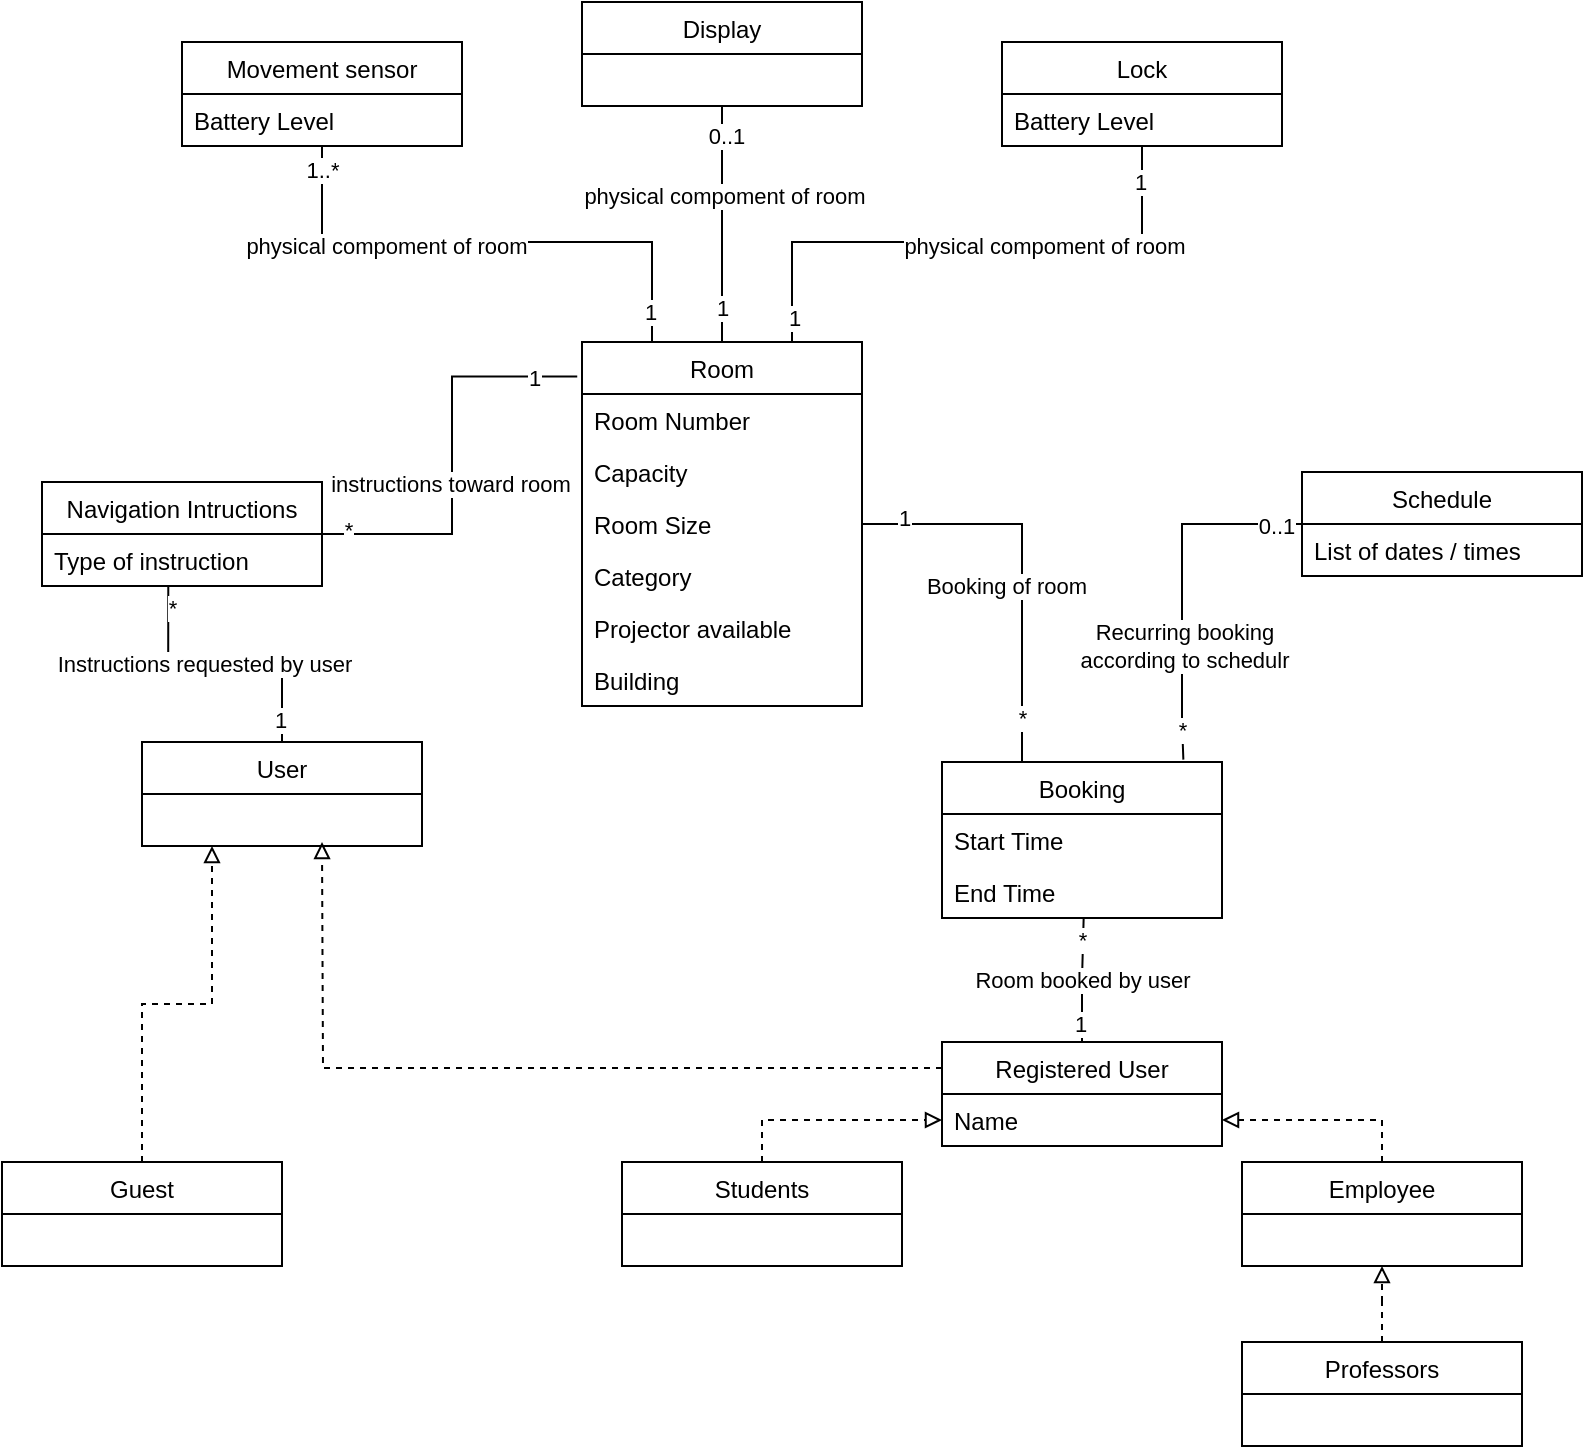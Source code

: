 <mxfile version="20.7.4" type="device"><diagram id="p7TzG50tO89NDVY94C6T" name="Seite-1"><mxGraphModel dx="1235" dy="1909" grid="1" gridSize="10" guides="1" tooltips="1" connect="1" arrows="1" fold="1" page="1" pageScale="1" pageWidth="827" pageHeight="1169" math="0" shadow="0"><root><mxCell id="0"/><mxCell id="1" parent="0"/><mxCell id="eThtC3nyLtHHpcoc88Fw-38" style="edgeStyle=orthogonalEdgeStyle;rounded=0;orthogonalLoop=1;jettySize=auto;html=1;entryX=1;entryY=0.5;entryDx=0;entryDy=0;endArrow=none;endFill=0;" edge="1" parent="1" source="eThtC3nyLtHHpcoc88Fw-1" target="eThtC3nyLtHHpcoc88Fw-29"><mxGeometry relative="1" as="geometry"><Array as="points"><mxPoint x="520" y="111"/></Array></mxGeometry></mxCell><mxCell id="eThtC3nyLtHHpcoc88Fw-39" value="1" style="edgeLabel;html=1;align=center;verticalAlign=middle;resizable=0;points=[];" vertex="1" connectable="0" parent="eThtC3nyLtHHpcoc88Fw-38"><mxGeometry x="0.794" y="-3" relative="1" as="geometry"><mxPoint as="offset"/></mxGeometry></mxCell><mxCell id="eThtC3nyLtHHpcoc88Fw-40" value="*" style="edgeLabel;html=1;align=center;verticalAlign=middle;resizable=0;points=[];" vertex="1" connectable="0" parent="eThtC3nyLtHHpcoc88Fw-38"><mxGeometry x="-0.78" relative="1" as="geometry"><mxPoint as="offset"/></mxGeometry></mxCell><mxCell id="eThtC3nyLtHHpcoc88Fw-106" value="Booking of room" style="edgeLabel;html=1;align=center;verticalAlign=middle;resizable=0;points=[];" vertex="1" connectable="0" parent="eThtC3nyLtHHpcoc88Fw-38"><mxGeometry x="-0.111" y="8" relative="1" as="geometry"><mxPoint as="offset"/></mxGeometry></mxCell><mxCell id="eThtC3nyLtHHpcoc88Fw-1" value="Booking" style="swimlane;fontStyle=0;childLayout=stackLayout;horizontal=1;startSize=26;fillColor=none;horizontalStack=0;resizeParent=1;resizeParentMax=0;resizeLast=0;collapsible=1;marginBottom=0;" vertex="1" parent="1"><mxGeometry x="480" y="230" width="140" height="78" as="geometry"/></mxCell><mxCell id="eThtC3nyLtHHpcoc88Fw-33" value="Start Time" style="text;strokeColor=none;fillColor=none;align=left;verticalAlign=top;spacingLeft=4;spacingRight=4;overflow=hidden;rotatable=0;points=[[0,0.5],[1,0.5]];portConstraint=eastwest;whiteSpace=wrap;html=1;" vertex="1" parent="eThtC3nyLtHHpcoc88Fw-1"><mxGeometry y="26" width="140" height="26" as="geometry"/></mxCell><mxCell id="eThtC3nyLtHHpcoc88Fw-34" value="End Time" style="text;strokeColor=none;fillColor=none;align=left;verticalAlign=top;spacingLeft=4;spacingRight=4;overflow=hidden;rotatable=0;points=[[0,0.5],[1,0.5]];portConstraint=eastwest;whiteSpace=wrap;html=1;" vertex="1" parent="eThtC3nyLtHHpcoc88Fw-1"><mxGeometry y="52" width="140" height="26" as="geometry"/></mxCell><mxCell id="eThtC3nyLtHHpcoc88Fw-10" value="Room" style="swimlane;fontStyle=0;childLayout=stackLayout;horizontal=1;startSize=26;fillColor=none;horizontalStack=0;resizeParent=1;resizeParentMax=0;resizeLast=0;collapsible=1;marginBottom=0;" vertex="1" parent="1"><mxGeometry x="300" y="20" width="140" height="182" as="geometry"/></mxCell><mxCell id="eThtC3nyLtHHpcoc88Fw-27" value="Room Number" style="text;strokeColor=none;fillColor=none;align=left;verticalAlign=top;spacingLeft=4;spacingRight=4;overflow=hidden;rotatable=0;points=[[0,0.5],[1,0.5]];portConstraint=eastwest;whiteSpace=wrap;html=1;" vertex="1" parent="eThtC3nyLtHHpcoc88Fw-10"><mxGeometry y="26" width="140" height="26" as="geometry"/></mxCell><mxCell id="eThtC3nyLtHHpcoc88Fw-28" value="Capacity" style="text;strokeColor=none;fillColor=none;align=left;verticalAlign=top;spacingLeft=4;spacingRight=4;overflow=hidden;rotatable=0;points=[[0,0.5],[1,0.5]];portConstraint=eastwest;whiteSpace=wrap;html=1;" vertex="1" parent="eThtC3nyLtHHpcoc88Fw-10"><mxGeometry y="52" width="140" height="26" as="geometry"/></mxCell><mxCell id="eThtC3nyLtHHpcoc88Fw-29" value="Room Size" style="text;strokeColor=none;fillColor=none;align=left;verticalAlign=top;spacingLeft=4;spacingRight=4;overflow=hidden;rotatable=0;points=[[0,0.5],[1,0.5]];portConstraint=eastwest;whiteSpace=wrap;html=1;" vertex="1" parent="eThtC3nyLtHHpcoc88Fw-10"><mxGeometry y="78" width="140" height="26" as="geometry"/></mxCell><mxCell id="eThtC3nyLtHHpcoc88Fw-30" value="Category" style="text;strokeColor=none;fillColor=none;align=left;verticalAlign=top;spacingLeft=4;spacingRight=4;overflow=hidden;rotatable=0;points=[[0,0.5],[1,0.5]];portConstraint=eastwest;whiteSpace=wrap;html=1;" vertex="1" parent="eThtC3nyLtHHpcoc88Fw-10"><mxGeometry y="104" width="140" height="26" as="geometry"/></mxCell><mxCell id="eThtC3nyLtHHpcoc88Fw-31" value="Projector available" style="text;strokeColor=none;fillColor=none;align=left;verticalAlign=top;spacingLeft=4;spacingRight=4;overflow=hidden;rotatable=0;points=[[0,0.5],[1,0.5]];portConstraint=eastwest;whiteSpace=wrap;html=1;" vertex="1" parent="eThtC3nyLtHHpcoc88Fw-10"><mxGeometry y="130" width="140" height="26" as="geometry"/></mxCell><mxCell id="eThtC3nyLtHHpcoc88Fw-87" value="Building" style="text;strokeColor=none;fillColor=none;align=left;verticalAlign=top;spacingLeft=4;spacingRight=4;overflow=hidden;rotatable=0;points=[[0,0.5],[1,0.5]];portConstraint=eastwest;whiteSpace=wrap;html=1;" vertex="1" parent="eThtC3nyLtHHpcoc88Fw-10"><mxGeometry y="156" width="140" height="26" as="geometry"/></mxCell><mxCell id="eThtC3nyLtHHpcoc88Fw-55" style="edgeStyle=orthogonalEdgeStyle;rounded=0;orthogonalLoop=1;jettySize=auto;html=1;entryX=-0.017;entryY=0.095;entryDx=0;entryDy=0;entryPerimeter=0;endArrow=none;endFill=0;" edge="1" parent="1" source="eThtC3nyLtHHpcoc88Fw-11" target="eThtC3nyLtHHpcoc88Fw-10"><mxGeometry relative="1" as="geometry"/></mxCell><mxCell id="eThtC3nyLtHHpcoc88Fw-56" value="*" style="edgeLabel;html=1;align=center;verticalAlign=middle;resizable=0;points=[];" vertex="1" connectable="0" parent="eThtC3nyLtHHpcoc88Fw-55"><mxGeometry x="-0.875" y="2" relative="1" as="geometry"><mxPoint as="offset"/></mxGeometry></mxCell><mxCell id="eThtC3nyLtHHpcoc88Fw-57" value="1" style="edgeLabel;html=1;align=center;verticalAlign=middle;resizable=0;points=[];" vertex="1" connectable="0" parent="eThtC3nyLtHHpcoc88Fw-55"><mxGeometry x="0.788" relative="1" as="geometry"><mxPoint as="offset"/></mxGeometry></mxCell><mxCell id="eThtC3nyLtHHpcoc88Fw-103" value="instructions toward room" style="edgeLabel;html=1;align=center;verticalAlign=middle;resizable=0;points=[];" vertex="1" connectable="0" parent="eThtC3nyLtHHpcoc88Fw-55"><mxGeometry x="-0.121" y="1" relative="1" as="geometry"><mxPoint as="offset"/></mxGeometry></mxCell><mxCell id="eThtC3nyLtHHpcoc88Fw-11" value="Navigation Intructions" style="swimlane;fontStyle=0;childLayout=stackLayout;horizontal=1;startSize=26;fillColor=none;horizontalStack=0;resizeParent=1;resizeParentMax=0;resizeLast=0;collapsible=1;marginBottom=0;" vertex="1" parent="1"><mxGeometry x="30" y="90" width="140" height="52" as="geometry"/></mxCell><mxCell id="eThtC3nyLtHHpcoc88Fw-58" value="Type of instruction" style="text;strokeColor=none;fillColor=none;align=left;verticalAlign=top;spacingLeft=4;spacingRight=4;overflow=hidden;rotatable=0;points=[[0,0.5],[1,0.5]];portConstraint=eastwest;whiteSpace=wrap;html=1;" vertex="1" parent="eThtC3nyLtHHpcoc88Fw-11"><mxGeometry y="26" width="140" height="26" as="geometry"/></mxCell><mxCell id="eThtC3nyLtHHpcoc88Fw-77" style="edgeStyle=orthogonalEdgeStyle;rounded=0;orthogonalLoop=1;jettySize=auto;html=1;entryX=0;entryY=0.75;entryDx=0;entryDy=0;startArrow=none;startFill=0;endArrow=block;endFill=0;exitX=0.5;exitY=0;exitDx=0;exitDy=0;dashed=1;" edge="1" parent="1" source="eThtC3nyLtHHpcoc88Fw-13" target="eThtC3nyLtHHpcoc88Fw-74"><mxGeometry relative="1" as="geometry"/></mxCell><mxCell id="eThtC3nyLtHHpcoc88Fw-13" value="Students" style="swimlane;fontStyle=0;childLayout=stackLayout;horizontal=1;startSize=26;fillColor=none;horizontalStack=0;resizeParent=1;resizeParentMax=0;resizeLast=0;collapsible=1;marginBottom=0;" vertex="1" parent="1"><mxGeometry x="320" y="430" width="140" height="52" as="geometry"/></mxCell><mxCell id="eThtC3nyLtHHpcoc88Fw-78" style="edgeStyle=orthogonalEdgeStyle;rounded=0;orthogonalLoop=1;jettySize=auto;html=1;entryX=0.5;entryY=1;entryDx=0;entryDy=0;startArrow=none;startFill=0;endArrow=block;endFill=0;dashed=1;" edge="1" parent="1" source="eThtC3nyLtHHpcoc88Fw-14" target="eThtC3nyLtHHpcoc88Fw-15"><mxGeometry relative="1" as="geometry"/></mxCell><mxCell id="eThtC3nyLtHHpcoc88Fw-14" value="Professors" style="swimlane;fontStyle=0;childLayout=stackLayout;horizontal=1;startSize=26;fillColor=none;horizontalStack=0;resizeParent=1;resizeParentMax=0;resizeLast=0;collapsible=1;marginBottom=0;" vertex="1" parent="1"><mxGeometry x="630" y="520" width="140" height="52" as="geometry"/></mxCell><mxCell id="eThtC3nyLtHHpcoc88Fw-79" style="edgeStyle=orthogonalEdgeStyle;rounded=0;orthogonalLoop=1;jettySize=auto;html=1;entryX=1;entryY=0.75;entryDx=0;entryDy=0;startArrow=none;startFill=0;endArrow=block;endFill=0;exitX=0.5;exitY=0;exitDx=0;exitDy=0;dashed=1;" edge="1" parent="1" source="eThtC3nyLtHHpcoc88Fw-15" target="eThtC3nyLtHHpcoc88Fw-74"><mxGeometry relative="1" as="geometry"/></mxCell><mxCell id="eThtC3nyLtHHpcoc88Fw-15" value="Employee" style="swimlane;fontStyle=0;childLayout=stackLayout;horizontal=1;startSize=26;fillColor=none;horizontalStack=0;resizeParent=1;resizeParentMax=0;resizeLast=0;collapsible=1;marginBottom=0;" vertex="1" parent="1"><mxGeometry x="630" y="430" width="140" height="52" as="geometry"/></mxCell><mxCell id="eThtC3nyLtHHpcoc88Fw-88" style="edgeStyle=orthogonalEdgeStyle;rounded=0;orthogonalLoop=1;jettySize=auto;html=1;entryX=0.5;entryY=0;entryDx=0;entryDy=0;startArrow=none;startFill=0;endArrow=none;endFill=0;" edge="1" parent="1" source="eThtC3nyLtHHpcoc88Fw-23" target="eThtC3nyLtHHpcoc88Fw-10"><mxGeometry relative="1" as="geometry"/></mxCell><mxCell id="eThtC3nyLtHHpcoc88Fw-89" value="1" style="edgeLabel;html=1;align=center;verticalAlign=middle;resizable=0;points=[];" vertex="1" connectable="0" parent="eThtC3nyLtHHpcoc88Fw-88"><mxGeometry x="0.709" relative="1" as="geometry"><mxPoint as="offset"/></mxGeometry></mxCell><mxCell id="eThtC3nyLtHHpcoc88Fw-90" value="0..1" style="edgeLabel;html=1;align=center;verticalAlign=middle;resizable=0;points=[];" vertex="1" connectable="0" parent="eThtC3nyLtHHpcoc88Fw-88"><mxGeometry x="-0.746" y="2" relative="1" as="geometry"><mxPoint as="offset"/></mxGeometry></mxCell><mxCell id="eThtC3nyLtHHpcoc88Fw-99" value="physical compoment of room" style="edgeLabel;html=1;align=center;verticalAlign=middle;resizable=0;points=[];" vertex="1" connectable="0" parent="eThtC3nyLtHHpcoc88Fw-88"><mxGeometry x="-0.248" y="1" relative="1" as="geometry"><mxPoint as="offset"/></mxGeometry></mxCell><mxCell id="eThtC3nyLtHHpcoc88Fw-23" value="Display" style="swimlane;fontStyle=0;childLayout=stackLayout;horizontal=1;startSize=26;fillColor=none;horizontalStack=0;resizeParent=1;resizeParentMax=0;resizeLast=0;collapsible=1;marginBottom=0;" vertex="1" parent="1"><mxGeometry x="300" y="-150" width="140" height="52" as="geometry"/></mxCell><mxCell id="eThtC3nyLtHHpcoc88Fw-91" style="edgeStyle=orthogonalEdgeStyle;rounded=0;orthogonalLoop=1;jettySize=auto;html=1;entryX=0.75;entryY=0;entryDx=0;entryDy=0;startArrow=none;startFill=0;endArrow=none;endFill=0;" edge="1" parent="1" source="eThtC3nyLtHHpcoc88Fw-24" target="eThtC3nyLtHHpcoc88Fw-10"><mxGeometry relative="1" as="geometry"><Array as="points"><mxPoint x="580" y="-30"/><mxPoint x="405" y="-30"/></Array></mxGeometry></mxCell><mxCell id="eThtC3nyLtHHpcoc88Fw-92" value="1" style="edgeLabel;html=1;align=center;verticalAlign=middle;resizable=0;points=[];" vertex="1" connectable="0" parent="eThtC3nyLtHHpcoc88Fw-91"><mxGeometry x="0.911" y="1" relative="1" as="geometry"><mxPoint as="offset"/></mxGeometry></mxCell><mxCell id="eThtC3nyLtHHpcoc88Fw-93" value="1" style="edgeLabel;html=1;align=center;verticalAlign=middle;resizable=0;points=[];" vertex="1" connectable="0" parent="eThtC3nyLtHHpcoc88Fw-91"><mxGeometry x="-0.869" y="-1" relative="1" as="geometry"><mxPoint as="offset"/></mxGeometry></mxCell><mxCell id="eThtC3nyLtHHpcoc88Fw-100" value="&lt;span style=&quot;color: rgba(0, 0, 0, 0); font-family: monospace; font-size: 0px; text-align: start; background-color: rgb(251, 251, 251);&quot;&gt;%3CmxGraphModel%3E%3Croot%3E%3CmxCell%20id%3D%220%22%2F%3E%3CmxCell%20id%3D%221%22%20parent%3D%220%22%2F%3E%3CmxCell%20id%3D%222%22%20value%3D%22physical%20compoment%20of%20room%22%20style%3D%22edgeLabel%3Bhtml%3D1%3Balign%3Dcenter%3BverticalAlign%3Dmiddle%3Bresizable%3D0%3Bpoints%3D%5B%5D%3B%22%20vertex%3D%221%22%20connectable%3D%220%22%20parent%3D%221%22%3E%3CmxGeometry%20x%3D%22371%22%20y%3D%22-41.333%22%20as%3D%22geometry%22%2F%3E%3C%2FmxCell%3E%3C%2Froot%3E%3C%2FmxGraphModel%3&lt;/span&gt;" style="edgeLabel;html=1;align=center;verticalAlign=middle;resizable=0;points=[];" vertex="1" connectable="0" parent="eThtC3nyLtHHpcoc88Fw-91"><mxGeometry x="-0.15" y="-3" relative="1" as="geometry"><mxPoint as="offset"/></mxGeometry></mxCell><mxCell id="eThtC3nyLtHHpcoc88Fw-101" value="physical compoment of room" style="edgeLabel;html=1;align=center;verticalAlign=middle;resizable=0;points=[];" vertex="1" connectable="0" parent="eThtC3nyLtHHpcoc88Fw-91"><mxGeometry x="-0.133" y="2" relative="1" as="geometry"><mxPoint x="21" as="offset"/></mxGeometry></mxCell><mxCell id="eThtC3nyLtHHpcoc88Fw-24" value="Lock" style="swimlane;fontStyle=0;childLayout=stackLayout;horizontal=1;startSize=26;fillColor=none;horizontalStack=0;resizeParent=1;resizeParentMax=0;resizeLast=0;collapsible=1;marginBottom=0;" vertex="1" parent="1"><mxGeometry x="510" y="-130" width="140" height="52" as="geometry"/></mxCell><mxCell id="eThtC3nyLtHHpcoc88Fw-97" value="Battery Level" style="text;strokeColor=none;fillColor=none;align=left;verticalAlign=top;spacingLeft=4;spacingRight=4;overflow=hidden;rotatable=0;points=[[0,0.5],[1,0.5]];portConstraint=eastwest;whiteSpace=wrap;html=1;" vertex="1" parent="eThtC3nyLtHHpcoc88Fw-24"><mxGeometry y="26" width="140" height="26" as="geometry"/></mxCell><mxCell id="eThtC3nyLtHHpcoc88Fw-94" style="edgeStyle=orthogonalEdgeStyle;rounded=0;orthogonalLoop=1;jettySize=auto;html=1;entryX=0.25;entryY=0;entryDx=0;entryDy=0;startArrow=none;startFill=0;endArrow=none;endFill=0;" edge="1" parent="1" source="eThtC3nyLtHHpcoc88Fw-25" target="eThtC3nyLtHHpcoc88Fw-10"><mxGeometry relative="1" as="geometry"><Array as="points"><mxPoint x="170" y="-30"/><mxPoint x="335" y="-30"/></Array></mxGeometry></mxCell><mxCell id="eThtC3nyLtHHpcoc88Fw-95" value="1..*" style="edgeLabel;html=1;align=center;verticalAlign=middle;resizable=0;points=[];" vertex="1" connectable="0" parent="eThtC3nyLtHHpcoc88Fw-94"><mxGeometry x="-0.907" relative="1" as="geometry"><mxPoint as="offset"/></mxGeometry></mxCell><mxCell id="eThtC3nyLtHHpcoc88Fw-96" value="1" style="edgeLabel;html=1;align=center;verticalAlign=middle;resizable=0;points=[];" vertex="1" connectable="0" parent="eThtC3nyLtHHpcoc88Fw-94"><mxGeometry x="0.882" y="-1" relative="1" as="geometry"><mxPoint as="offset"/></mxGeometry></mxCell><mxCell id="eThtC3nyLtHHpcoc88Fw-102" value="physical compoment of room" style="edgeLabel;html=1;align=center;verticalAlign=middle;resizable=0;points=[];" vertex="1" connectable="0" parent="eThtC3nyLtHHpcoc88Fw-94"><mxGeometry x="-0.396" y="-2" relative="1" as="geometry"><mxPoint as="offset"/></mxGeometry></mxCell><mxCell id="eThtC3nyLtHHpcoc88Fw-25" value="Movement sensor" style="swimlane;fontStyle=0;childLayout=stackLayout;horizontal=1;startSize=26;fillColor=none;horizontalStack=0;resizeParent=1;resizeParentMax=0;resizeLast=0;collapsible=1;marginBottom=0;" vertex="1" parent="1"><mxGeometry x="100" y="-130" width="140" height="52" as="geometry"/></mxCell><mxCell id="eThtC3nyLtHHpcoc88Fw-98" value="Battery Level" style="text;strokeColor=none;fillColor=none;align=left;verticalAlign=top;spacingLeft=4;spacingRight=4;overflow=hidden;rotatable=0;points=[[0,0.5],[1,0.5]];portConstraint=eastwest;whiteSpace=wrap;html=1;" vertex="1" parent="eThtC3nyLtHHpcoc88Fw-25"><mxGeometry y="26" width="140" height="26" as="geometry"/></mxCell><mxCell id="eThtC3nyLtHHpcoc88Fw-52" style="edgeStyle=orthogonalEdgeStyle;rounded=0;orthogonalLoop=1;jettySize=auto;html=1;endArrow=none;endFill=0;entryX=0.862;entryY=-0.015;entryDx=0;entryDy=0;entryPerimeter=0;" edge="1" parent="1" source="eThtC3nyLtHHpcoc88Fw-26" target="eThtC3nyLtHHpcoc88Fw-1"><mxGeometry x="-0.007" y="-20" relative="1" as="geometry"><mxPoint x="650" y="210" as="targetPoint"/><Array as="points"><mxPoint x="600" y="111"/><mxPoint x="600" y="210"/><mxPoint x="601" y="210"/></Array><mxPoint as="offset"/></mxGeometry></mxCell><mxCell id="eThtC3nyLtHHpcoc88Fw-53" value="*" style="edgeLabel;html=1;align=center;verticalAlign=middle;resizable=0;points=[];" vertex="1" connectable="0" parent="eThtC3nyLtHHpcoc88Fw-52"><mxGeometry x="0.818" y="1" relative="1" as="geometry"><mxPoint x="-2" y="1" as="offset"/></mxGeometry></mxCell><mxCell id="eThtC3nyLtHHpcoc88Fw-54" value="0..1" style="edgeLabel;html=1;align=center;verticalAlign=middle;resizable=0;points=[];" vertex="1" connectable="0" parent="eThtC3nyLtHHpcoc88Fw-52"><mxGeometry x="-0.855" y="1" relative="1" as="geometry"><mxPoint as="offset"/></mxGeometry></mxCell><mxCell id="eThtC3nyLtHHpcoc88Fw-107" value="Recurring booking&lt;br&gt;according to schedulr" style="edgeLabel;html=1;align=center;verticalAlign=middle;resizable=0;points=[];" vertex="1" connectable="0" parent="eThtC3nyLtHHpcoc88Fw-52"><mxGeometry x="0.356" y="1" relative="1" as="geometry"><mxPoint as="offset"/></mxGeometry></mxCell><mxCell id="eThtC3nyLtHHpcoc88Fw-26" value="Schedule" style="swimlane;fontStyle=0;childLayout=stackLayout;horizontal=1;startSize=26;fillColor=none;horizontalStack=0;resizeParent=1;resizeParentMax=0;resizeLast=0;collapsible=1;marginBottom=0;" vertex="1" parent="1"><mxGeometry x="660" y="85" width="140" height="52" as="geometry"/></mxCell><mxCell id="eThtC3nyLtHHpcoc88Fw-36" value="List of dates / times" style="text;strokeColor=none;fillColor=none;align=left;verticalAlign=top;spacingLeft=4;spacingRight=4;overflow=hidden;rotatable=0;points=[[0,0.5],[1,0.5]];portConstraint=eastwest;whiteSpace=wrap;html=1;" vertex="1" parent="eThtC3nyLtHHpcoc88Fw-26"><mxGeometry y="26" width="140" height="26" as="geometry"/></mxCell><mxCell id="eThtC3nyLtHHpcoc88Fw-75" style="edgeStyle=orthogonalEdgeStyle;rounded=0;orthogonalLoop=1;jettySize=auto;html=1;entryX=0.25;entryY=1;entryDx=0;entryDy=0;endArrow=block;endFill=0;startArrow=none;startFill=0;dashed=1;" edge="1" parent="1" source="eThtC3nyLtHHpcoc88Fw-60" target="eThtC3nyLtHHpcoc88Fw-72"><mxGeometry relative="1" as="geometry"/></mxCell><mxCell id="eThtC3nyLtHHpcoc88Fw-60" value="Guest" style="swimlane;fontStyle=0;childLayout=stackLayout;horizontal=1;startSize=26;fillColor=none;horizontalStack=0;resizeParent=1;resizeParentMax=0;resizeLast=0;collapsible=1;marginBottom=0;" vertex="1" parent="1"><mxGeometry x="10" y="430" width="140" height="52" as="geometry"/></mxCell><mxCell id="eThtC3nyLtHHpcoc88Fw-84" style="edgeStyle=orthogonalEdgeStyle;rounded=0;orthogonalLoop=1;jettySize=auto;html=1;entryX=0.451;entryY=1.015;entryDx=0;entryDy=0;entryPerimeter=0;startArrow=none;startFill=0;endArrow=none;endFill=0;" edge="1" parent="1" source="eThtC3nyLtHHpcoc88Fw-72" target="eThtC3nyLtHHpcoc88Fw-58"><mxGeometry relative="1" as="geometry"/></mxCell><mxCell id="eThtC3nyLtHHpcoc88Fw-85" value="*" style="edgeLabel;html=1;align=center;verticalAlign=middle;resizable=0;points=[];" vertex="1" connectable="0" parent="eThtC3nyLtHHpcoc88Fw-84"><mxGeometry x="0.844" y="-2" relative="1" as="geometry"><mxPoint as="offset"/></mxGeometry></mxCell><mxCell id="eThtC3nyLtHHpcoc88Fw-86" value="1" style="edgeLabel;html=1;align=center;verticalAlign=middle;resizable=0;points=[];" vertex="1" connectable="0" parent="eThtC3nyLtHHpcoc88Fw-84"><mxGeometry x="-0.826" y="1" relative="1" as="geometry"><mxPoint as="offset"/></mxGeometry></mxCell><mxCell id="eThtC3nyLtHHpcoc88Fw-104" value="Instructions requested by user" style="edgeLabel;html=1;align=center;verticalAlign=middle;resizable=0;points=[];" vertex="1" connectable="0" parent="eThtC3nyLtHHpcoc88Fw-84"><mxGeometry x="0.159" relative="1" as="geometry"><mxPoint as="offset"/></mxGeometry></mxCell><mxCell id="eThtC3nyLtHHpcoc88Fw-72" value="User" style="swimlane;fontStyle=0;childLayout=stackLayout;horizontal=1;startSize=26;fillColor=none;horizontalStack=0;resizeParent=1;resizeParentMax=0;resizeLast=0;collapsible=1;marginBottom=0;" vertex="1" parent="1"><mxGeometry x="80" y="220" width="140" height="52" as="geometry"/></mxCell><mxCell id="eThtC3nyLtHHpcoc88Fw-76" style="edgeStyle=orthogonalEdgeStyle;rounded=0;orthogonalLoop=1;jettySize=auto;html=1;startArrow=none;startFill=0;endArrow=block;endFill=0;exitX=0;exitY=0.25;exitDx=0;exitDy=0;dashed=1;" edge="1" parent="1" source="eThtC3nyLtHHpcoc88Fw-74"><mxGeometry relative="1" as="geometry"><mxPoint x="170" y="270" as="targetPoint"/></mxGeometry></mxCell><mxCell id="eThtC3nyLtHHpcoc88Fw-81" style="edgeStyle=orthogonalEdgeStyle;rounded=0;orthogonalLoop=1;jettySize=auto;html=1;entryX=0.506;entryY=0.985;entryDx=0;entryDy=0;entryPerimeter=0;startArrow=none;startFill=0;endArrow=none;endFill=0;" edge="1" parent="1" source="eThtC3nyLtHHpcoc88Fw-74" target="eThtC3nyLtHHpcoc88Fw-34"><mxGeometry relative="1" as="geometry"/></mxCell><mxCell id="eThtC3nyLtHHpcoc88Fw-82" value="*" style="edgeLabel;html=1;align=center;verticalAlign=middle;resizable=0;points=[];" vertex="1" connectable="0" parent="eThtC3nyLtHHpcoc88Fw-81"><mxGeometry x="0.813" y="1" relative="1" as="geometry"><mxPoint y="5" as="offset"/></mxGeometry></mxCell><mxCell id="eThtC3nyLtHHpcoc88Fw-83" value="1" style="edgeLabel;html=1;align=center;verticalAlign=middle;resizable=0;points=[];" vertex="1" connectable="0" parent="eThtC3nyLtHHpcoc88Fw-81"><mxGeometry x="-0.719" y="1" relative="1" as="geometry"><mxPoint as="offset"/></mxGeometry></mxCell><mxCell id="eThtC3nyLtHHpcoc88Fw-105" value="Room booked by user" style="edgeLabel;html=1;align=center;verticalAlign=middle;resizable=0;points=[];" vertex="1" connectable="0" parent="eThtC3nyLtHHpcoc88Fw-81"><mxGeometry x="0.166" y="1" relative="1" as="geometry"><mxPoint y="5" as="offset"/></mxGeometry></mxCell><mxCell id="eThtC3nyLtHHpcoc88Fw-74" value="Registered User" style="swimlane;fontStyle=0;childLayout=stackLayout;horizontal=1;startSize=26;fillColor=none;horizontalStack=0;resizeParent=1;resizeParentMax=0;resizeLast=0;collapsible=1;marginBottom=0;" vertex="1" parent="1"><mxGeometry x="480" y="370" width="140" height="52" as="geometry"/></mxCell><mxCell id="eThtC3nyLtHHpcoc88Fw-61" value="Name" style="text;strokeColor=none;fillColor=none;align=left;verticalAlign=top;spacingLeft=4;spacingRight=4;overflow=hidden;rotatable=0;points=[[0,0.5],[1,0.5]];portConstraint=eastwest;whiteSpace=wrap;html=1;" vertex="1" parent="eThtC3nyLtHHpcoc88Fw-74"><mxGeometry y="26" width="140" height="26" as="geometry"/></mxCell></root></mxGraphModel></diagram></mxfile>